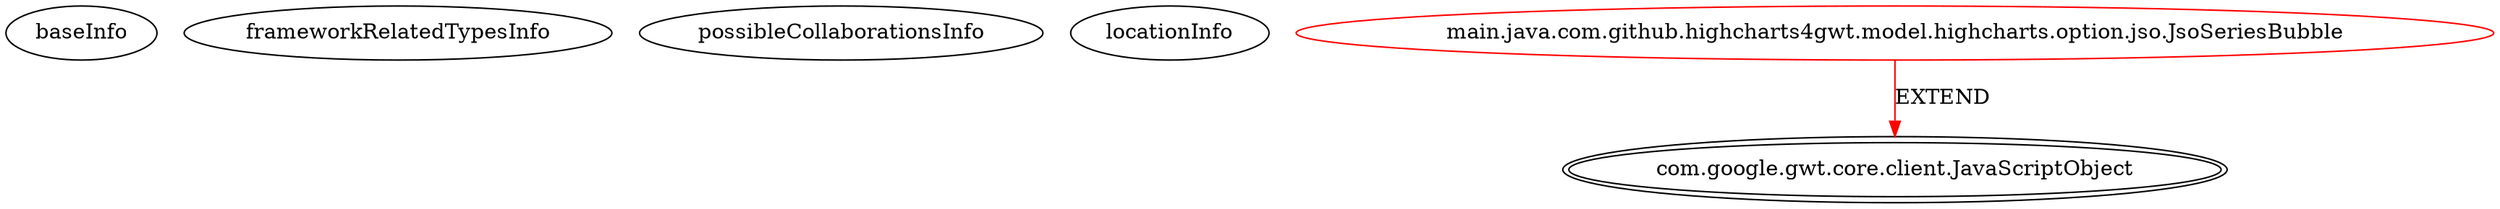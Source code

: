 digraph {
baseInfo[graphId=1450,category="extension_graph",isAnonymous=false,possibleRelation=false]
frameworkRelatedTypesInfo[0="com.google.gwt.core.client.JavaScriptObject"]
possibleCollaborationsInfo[]
locationInfo[projectName="highcharts4gwt-highcharts",filePath="/highcharts4gwt-highcharts/highchart-wrapper-master/src/main/java/com/github/highcharts4gwt/model/highcharts/option/jso/JsoSeriesBubble.java",contextSignature="JsoSeriesBubble",graphId="1450"]
0[label="main.java.com.github.highcharts4gwt.model.highcharts.option.jso.JsoSeriesBubble",vertexType="ROOT_CLIENT_CLASS_DECLARATION",isFrameworkType=false,color=red]
1[label="com.google.gwt.core.client.JavaScriptObject",vertexType="FRAMEWORK_CLASS_TYPE",isFrameworkType=true,peripheries=2]
0->1[label="EXTEND",color=red]
}
